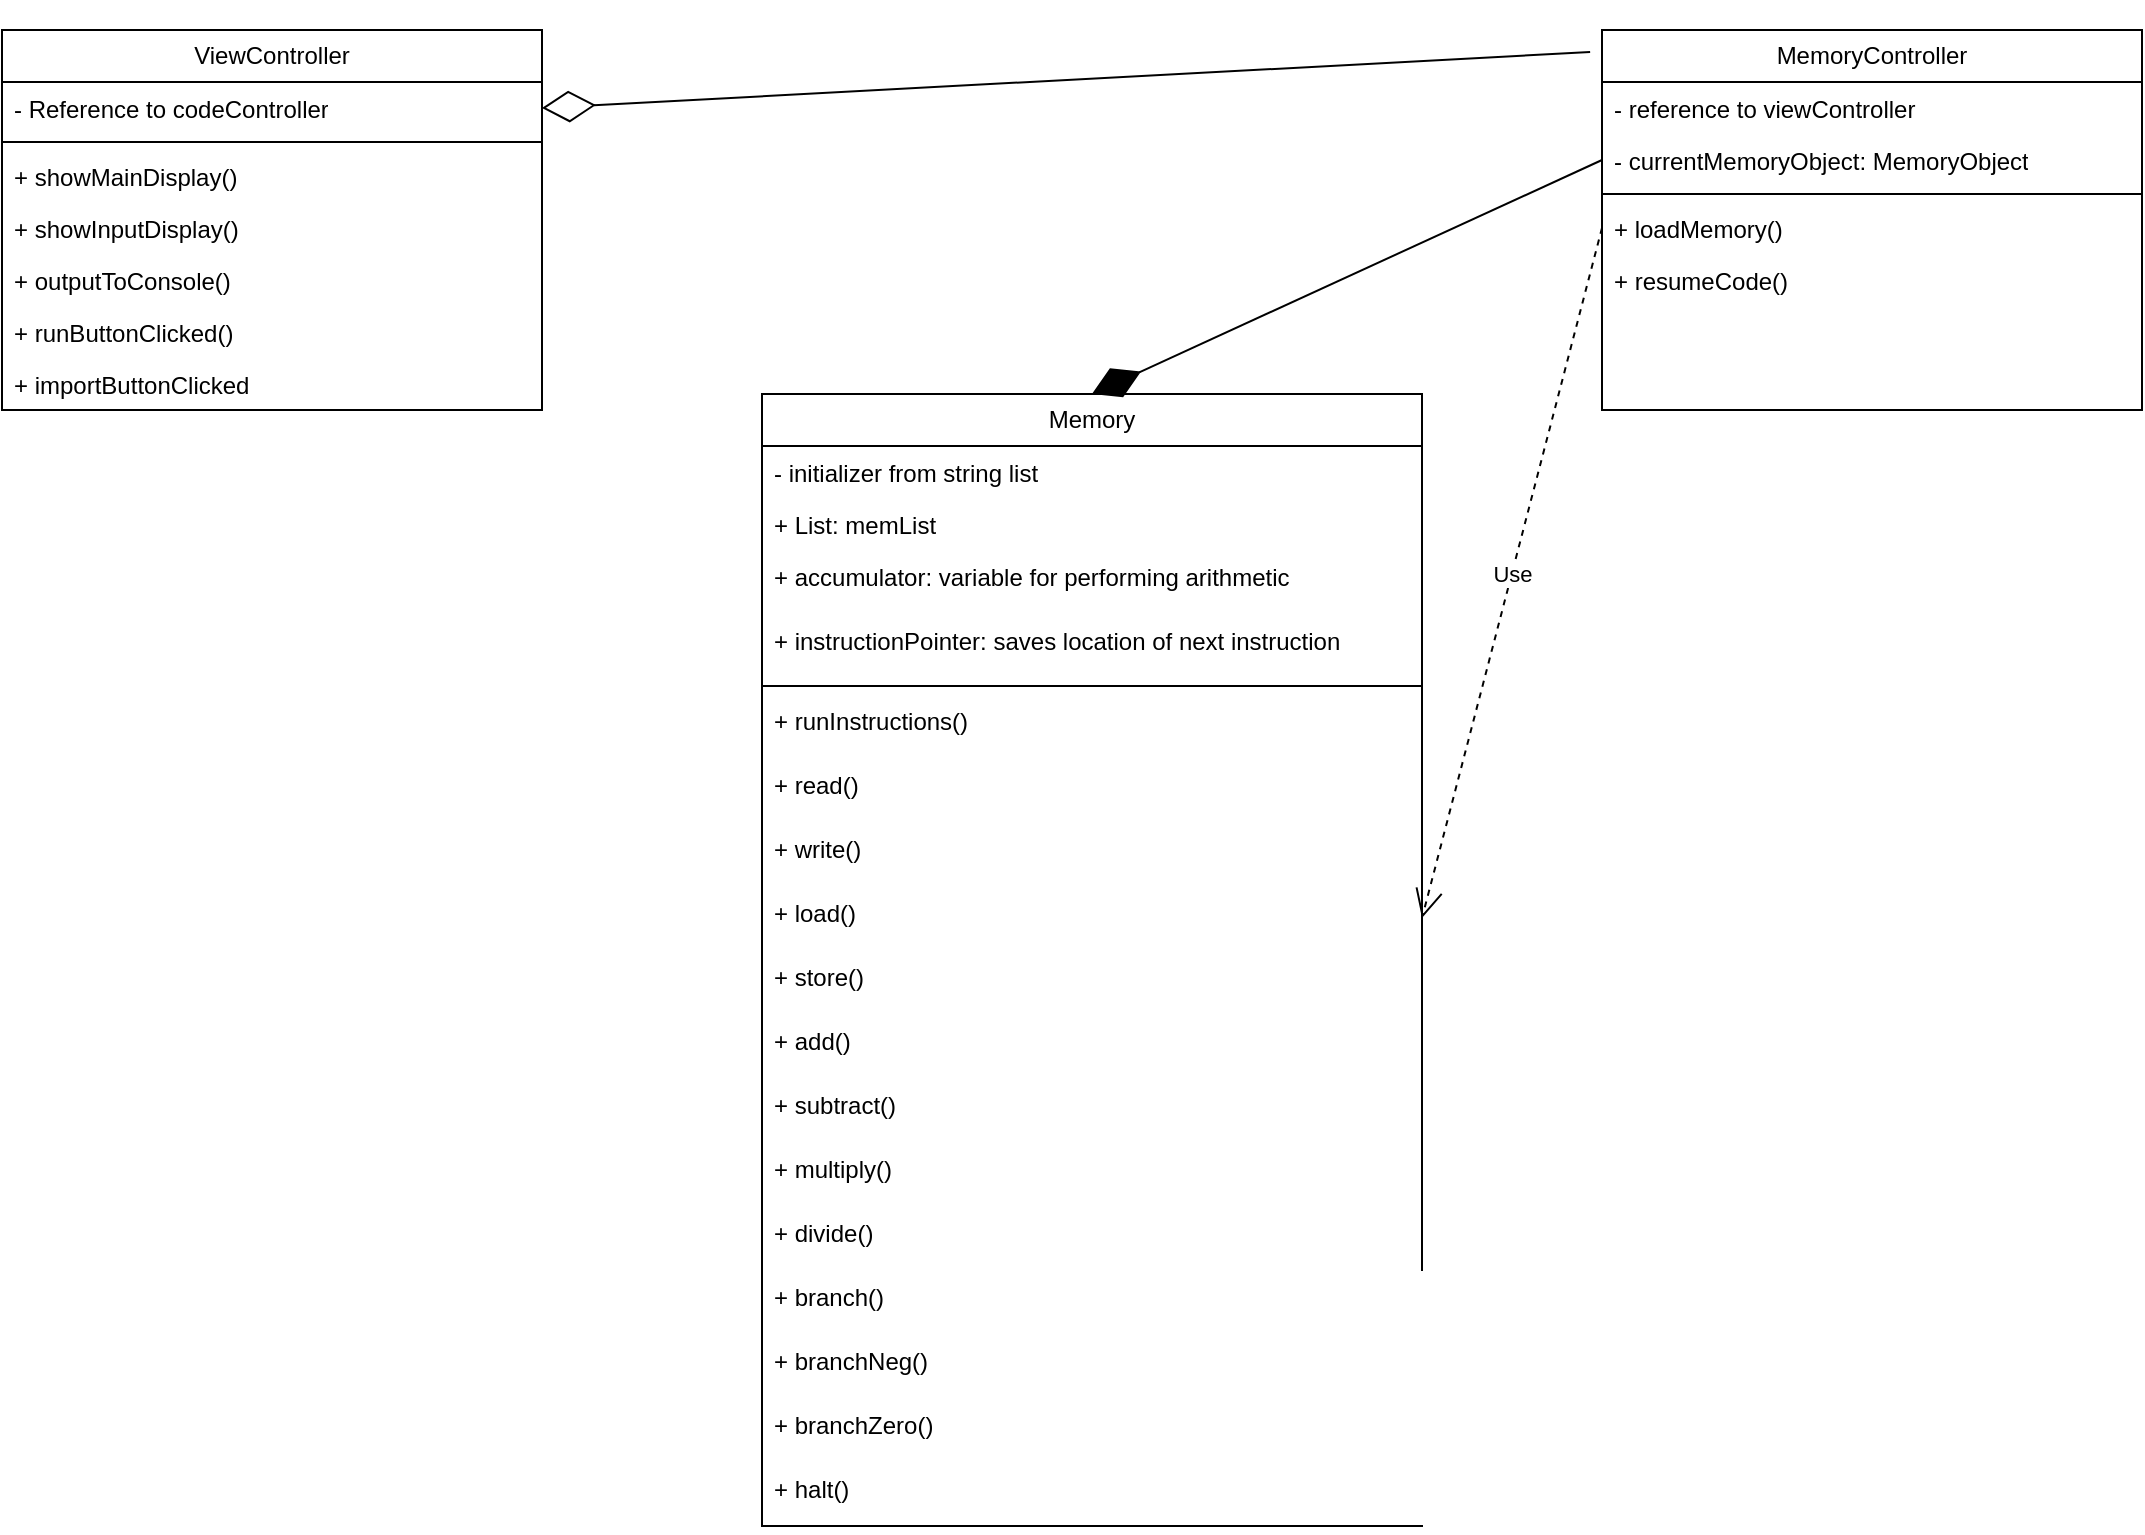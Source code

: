 <mxfile>
    <diagram name="Page-1" id="ZxnXqVYQeplbmKwVg0sh">
        <mxGraphModel dx="716" dy="618" grid="1" gridSize="10" guides="1" tooltips="1" connect="1" arrows="1" fold="1" page="1" pageScale="1" pageWidth="2000" pageHeight="2400" math="0" shadow="0">
            <root>
                <mxCell id="0"/>
                <mxCell id="1" parent="0"/>
                <mxCell id="mTYp2Us-hl-sHEKDFpyy-1" value="Memory" style="swimlane;fontStyle=0;childLayout=stackLayout;horizontal=1;startSize=26;fillColor=none;horizontalStack=0;resizeParent=1;resizeParentMax=0;resizeLast=0;collapsible=1;marginBottom=0;whiteSpace=wrap;html=1;" parent="1" vertex="1">
                    <mxGeometry x="510" y="252" width="330" height="566" as="geometry"/>
                </mxCell>
                <mxCell id="mTYp2Us-hl-sHEKDFpyy-2" value="- initializer from string list" style="text;strokeColor=none;fillColor=none;align=left;verticalAlign=top;spacingLeft=4;spacingRight=4;overflow=hidden;rotatable=0;points=[[0,0.5],[1,0.5]];portConstraint=eastwest;whiteSpace=wrap;html=1;" parent="mTYp2Us-hl-sHEKDFpyy-1" vertex="1">
                    <mxGeometry y="26" width="330" height="26" as="geometry"/>
                </mxCell>
                <mxCell id="mTYp2Us-hl-sHEKDFpyy-3" value="+ List: memList" style="text;strokeColor=none;fillColor=none;align=left;verticalAlign=top;spacingLeft=4;spacingRight=4;overflow=hidden;rotatable=0;points=[[0,0.5],[1,0.5]];portConstraint=eastwest;whiteSpace=wrap;html=1;" parent="mTYp2Us-hl-sHEKDFpyy-1" vertex="1">
                    <mxGeometry y="52" width="330" height="26" as="geometry"/>
                </mxCell>
                <mxCell id="mTYp2Us-hl-sHEKDFpyy-31" value="+ accumulator: variable for performing arithmetic" style="text;strokeColor=none;fillColor=none;align=left;verticalAlign=top;spacingLeft=4;spacingRight=4;overflow=hidden;rotatable=0;points=[[0,0.5],[1,0.5]];portConstraint=eastwest;whiteSpace=wrap;html=1;" parent="mTYp2Us-hl-sHEKDFpyy-1" vertex="1">
                    <mxGeometry y="78" width="330" height="32" as="geometry"/>
                </mxCell>
                <mxCell id="mTYp2Us-hl-sHEKDFpyy-32" value="+ instructionPointer: saves location of next instruction" style="text;strokeColor=none;fillColor=none;align=left;verticalAlign=top;spacingLeft=4;spacingRight=4;overflow=hidden;rotatable=0;points=[[0,0.5],[1,0.5]];portConstraint=eastwest;whiteSpace=wrap;html=1;" parent="mTYp2Us-hl-sHEKDFpyy-1" vertex="1">
                    <mxGeometry y="110" width="330" height="32" as="geometry"/>
                </mxCell>
                <mxCell id="mTYp2Us-hl-sHEKDFpyy-49" value="" style="line;strokeWidth=1;fillColor=none;align=left;verticalAlign=middle;spacingTop=-1;spacingLeft=3;spacingRight=3;rotatable=0;labelPosition=right;points=[];portConstraint=eastwest;strokeColor=inherit;" parent="mTYp2Us-hl-sHEKDFpyy-1" vertex="1">
                    <mxGeometry y="142" width="330" height="8" as="geometry"/>
                </mxCell>
                <mxCell id="mTYp2Us-hl-sHEKDFpyy-33" value="+ runInstructions()" style="text;strokeColor=none;fillColor=none;align=left;verticalAlign=top;spacingLeft=4;spacingRight=4;overflow=hidden;rotatable=0;points=[[0,0.5],[1,0.5]];portConstraint=eastwest;whiteSpace=wrap;html=1;" parent="mTYp2Us-hl-sHEKDFpyy-1" vertex="1">
                    <mxGeometry y="150" width="330" height="32" as="geometry"/>
                </mxCell>
                <mxCell id="mTYp2Us-hl-sHEKDFpyy-34" value="+ read()" style="text;strokeColor=none;fillColor=none;align=left;verticalAlign=top;spacingLeft=4;spacingRight=4;overflow=hidden;rotatable=0;points=[[0,0.5],[1,0.5]];portConstraint=eastwest;whiteSpace=wrap;html=1;" parent="mTYp2Us-hl-sHEKDFpyy-1" vertex="1">
                    <mxGeometry y="182" width="330" height="32" as="geometry"/>
                </mxCell>
                <mxCell id="mTYp2Us-hl-sHEKDFpyy-35" value="+ write()" style="text;strokeColor=none;fillColor=none;align=left;verticalAlign=top;spacingLeft=4;spacingRight=4;overflow=hidden;rotatable=0;points=[[0,0.5],[1,0.5]];portConstraint=eastwest;whiteSpace=wrap;html=1;" parent="mTYp2Us-hl-sHEKDFpyy-1" vertex="1">
                    <mxGeometry y="214" width="330" height="32" as="geometry"/>
                </mxCell>
                <mxCell id="mTYp2Us-hl-sHEKDFpyy-36" value="+ load()" style="text;strokeColor=none;fillColor=none;align=left;verticalAlign=top;spacingLeft=4;spacingRight=4;overflow=hidden;rotatable=0;points=[[0,0.5],[1,0.5]];portConstraint=eastwest;whiteSpace=wrap;html=1;" parent="mTYp2Us-hl-sHEKDFpyy-1" vertex="1">
                    <mxGeometry y="246" width="330" height="32" as="geometry"/>
                </mxCell>
                <mxCell id="mTYp2Us-hl-sHEKDFpyy-4" value="+ store()" style="text;strokeColor=none;fillColor=none;align=left;verticalAlign=top;spacingLeft=4;spacingRight=4;overflow=hidden;rotatable=0;points=[[0,0.5],[1,0.5]];portConstraint=eastwest;whiteSpace=wrap;html=1;" parent="mTYp2Us-hl-sHEKDFpyy-1" vertex="1">
                    <mxGeometry y="278" width="330" height="32" as="geometry"/>
                </mxCell>
                <mxCell id="mTYp2Us-hl-sHEKDFpyy-37" value="+ add()" style="text;strokeColor=none;fillColor=none;align=left;verticalAlign=top;spacingLeft=4;spacingRight=4;overflow=hidden;rotatable=0;points=[[0,0.5],[1,0.5]];portConstraint=eastwest;whiteSpace=wrap;html=1;" parent="mTYp2Us-hl-sHEKDFpyy-1" vertex="1">
                    <mxGeometry y="310" width="330" height="32" as="geometry"/>
                </mxCell>
                <mxCell id="mTYp2Us-hl-sHEKDFpyy-38" value="+ subtract()" style="text;strokeColor=none;fillColor=none;align=left;verticalAlign=top;spacingLeft=4;spacingRight=4;overflow=hidden;rotatable=0;points=[[0,0.5],[1,0.5]];portConstraint=eastwest;whiteSpace=wrap;html=1;" parent="mTYp2Us-hl-sHEKDFpyy-1" vertex="1">
                    <mxGeometry y="342" width="330" height="32" as="geometry"/>
                </mxCell>
                <mxCell id="mTYp2Us-hl-sHEKDFpyy-39" value="+ multiply()" style="text;strokeColor=none;fillColor=none;align=left;verticalAlign=top;spacingLeft=4;spacingRight=4;overflow=hidden;rotatable=0;points=[[0,0.5],[1,0.5]];portConstraint=eastwest;whiteSpace=wrap;html=1;" parent="mTYp2Us-hl-sHEKDFpyy-1" vertex="1">
                    <mxGeometry y="374" width="330" height="32" as="geometry"/>
                </mxCell>
                <mxCell id="mTYp2Us-hl-sHEKDFpyy-40" value="+ divide()" style="text;strokeColor=none;fillColor=none;align=left;verticalAlign=top;spacingLeft=4;spacingRight=4;overflow=hidden;rotatable=0;points=[[0,0.5],[1,0.5]];portConstraint=eastwest;whiteSpace=wrap;html=1;" parent="mTYp2Us-hl-sHEKDFpyy-1" vertex="1">
                    <mxGeometry y="406" width="330" height="32" as="geometry"/>
                </mxCell>
                <mxCell id="mTYp2Us-hl-sHEKDFpyy-41" value="+ branch()" style="text;strokeColor=none;fillColor=none;align=left;verticalAlign=top;spacingLeft=4;spacingRight=4;overflow=hidden;rotatable=0;points=[[0,0.5],[1,0.5]];portConstraint=eastwest;whiteSpace=wrap;html=1;" parent="mTYp2Us-hl-sHEKDFpyy-1" vertex="1">
                    <mxGeometry y="438" width="330" height="32" as="geometry"/>
                </mxCell>
                <mxCell id="mTYp2Us-hl-sHEKDFpyy-42" value="+ branchNeg()" style="text;strokeColor=none;fillColor=none;align=left;verticalAlign=top;spacingLeft=4;spacingRight=4;overflow=hidden;rotatable=0;points=[[0,0.5],[1,0.5]];portConstraint=eastwest;whiteSpace=wrap;html=1;" parent="mTYp2Us-hl-sHEKDFpyy-1" vertex="1">
                    <mxGeometry y="470" width="330" height="32" as="geometry"/>
                </mxCell>
                <mxCell id="mTYp2Us-hl-sHEKDFpyy-43" value="+ branchZero()" style="text;strokeColor=none;fillColor=none;align=left;verticalAlign=top;spacingLeft=4;spacingRight=4;overflow=hidden;rotatable=0;points=[[0,0.5],[1,0.5]];portConstraint=eastwest;whiteSpace=wrap;html=1;" parent="mTYp2Us-hl-sHEKDFpyy-1" vertex="1">
                    <mxGeometry y="502" width="330" height="32" as="geometry"/>
                </mxCell>
                <mxCell id="mTYp2Us-hl-sHEKDFpyy-44" value="+ halt()" style="text;strokeColor=none;fillColor=none;align=left;verticalAlign=top;spacingLeft=4;spacingRight=4;overflow=hidden;rotatable=0;points=[[0,0.5],[1,0.5]];portConstraint=eastwest;whiteSpace=wrap;html=1;" parent="mTYp2Us-hl-sHEKDFpyy-1" vertex="1">
                    <mxGeometry y="534" width="330" height="32" as="geometry"/>
                </mxCell>
                <mxCell id="mTYp2Us-hl-sHEKDFpyy-19" value="ViewController" style="swimlane;fontStyle=0;childLayout=stackLayout;horizontal=1;startSize=26;fillColor=none;horizontalStack=0;resizeParent=1;resizeParentMax=0;resizeLast=0;collapsible=1;marginBottom=0;whiteSpace=wrap;html=1;" parent="1" vertex="1">
                    <mxGeometry x="130" y="70" width="270" height="190" as="geometry"/>
                </mxCell>
                <mxCell id="mTYp2Us-hl-sHEKDFpyy-20" value="- Reference to codeController" style="text;strokeColor=none;fillColor=none;align=left;verticalAlign=top;spacingLeft=4;spacingRight=4;overflow=hidden;rotatable=0;points=[[0,0.5],[1,0.5]];portConstraint=eastwest;whiteSpace=wrap;html=1;" parent="mTYp2Us-hl-sHEKDFpyy-19" vertex="1">
                    <mxGeometry y="26" width="270" height="26" as="geometry"/>
                </mxCell>
                <mxCell id="mTYp2Us-hl-sHEKDFpyy-48" value="" style="line;strokeWidth=1;fillColor=none;align=left;verticalAlign=middle;spacingTop=-1;spacingLeft=3;spacingRight=3;rotatable=0;labelPosition=right;points=[];portConstraint=eastwest;strokeColor=inherit;" parent="mTYp2Us-hl-sHEKDFpyy-19" vertex="1">
                    <mxGeometry y="52" width="270" height="8" as="geometry"/>
                </mxCell>
                <mxCell id="mTYp2Us-hl-sHEKDFpyy-21" value="+ showMainDisplay()" style="text;strokeColor=none;fillColor=none;align=left;verticalAlign=top;spacingLeft=4;spacingRight=4;overflow=hidden;rotatable=0;points=[[0,0.5],[1,0.5]];portConstraint=eastwest;whiteSpace=wrap;html=1;" parent="mTYp2Us-hl-sHEKDFpyy-19" vertex="1">
                    <mxGeometry y="60" width="270" height="26" as="geometry"/>
                </mxCell>
                <mxCell id="mTYp2Us-hl-sHEKDFpyy-22" value="+ showInputDisplay()" style="text;strokeColor=none;fillColor=none;align=left;verticalAlign=top;spacingLeft=4;spacingRight=4;overflow=hidden;rotatable=0;points=[[0,0.5],[1,0.5]];portConstraint=eastwest;whiteSpace=wrap;html=1;" parent="mTYp2Us-hl-sHEKDFpyy-19" vertex="1">
                    <mxGeometry y="86" width="270" height="26" as="geometry"/>
                </mxCell>
                <mxCell id="mTYp2Us-hl-sHEKDFpyy-27" value="+ outputToConsole()" style="text;strokeColor=none;fillColor=none;align=left;verticalAlign=top;spacingLeft=4;spacingRight=4;overflow=hidden;rotatable=0;points=[[0,0.5],[1,0.5]];portConstraint=eastwest;whiteSpace=wrap;html=1;" parent="mTYp2Us-hl-sHEKDFpyy-19" vertex="1">
                    <mxGeometry y="112" width="270" height="26" as="geometry"/>
                </mxCell>
                <mxCell id="mTYp2Us-hl-sHEKDFpyy-28" value="+ runButtonClicked()" style="text;strokeColor=none;fillColor=none;align=left;verticalAlign=top;spacingLeft=4;spacingRight=4;overflow=hidden;rotatable=0;points=[[0,0.5],[1,0.5]];portConstraint=eastwest;whiteSpace=wrap;html=1;" parent="mTYp2Us-hl-sHEKDFpyy-19" vertex="1">
                    <mxGeometry y="138" width="270" height="26" as="geometry"/>
                </mxCell>
                <mxCell id="mTYp2Us-hl-sHEKDFpyy-29" value="+ importButtonClicked" style="text;strokeColor=none;fillColor=none;align=left;verticalAlign=top;spacingLeft=4;spacingRight=4;overflow=hidden;rotatable=0;points=[[0,0.5],[1,0.5]];portConstraint=eastwest;whiteSpace=wrap;html=1;" parent="mTYp2Us-hl-sHEKDFpyy-19" vertex="1">
                    <mxGeometry y="164" width="270" height="26" as="geometry"/>
                </mxCell>
                <mxCell id="mTYp2Us-hl-sHEKDFpyy-23" value="MemoryController" style="swimlane;fontStyle=0;childLayout=stackLayout;horizontal=1;startSize=26;fillColor=none;horizontalStack=0;resizeParent=1;resizeParentMax=0;resizeLast=0;collapsible=1;marginBottom=0;whiteSpace=wrap;html=1;" parent="1" vertex="1">
                    <mxGeometry x="930" y="70" width="270" height="190" as="geometry"/>
                </mxCell>
                <mxCell id="mTYp2Us-hl-sHEKDFpyy-24" value="- reference to viewController" style="text;strokeColor=none;fillColor=none;align=left;verticalAlign=top;spacingLeft=4;spacingRight=4;overflow=hidden;rotatable=0;points=[[0,0.5],[1,0.5]];portConstraint=eastwest;whiteSpace=wrap;html=1;" parent="mTYp2Us-hl-sHEKDFpyy-23" vertex="1">
                    <mxGeometry y="26" width="270" height="26" as="geometry"/>
                </mxCell>
                <mxCell id="mTYp2Us-hl-sHEKDFpyy-25" value="- currentMemoryObject: MemoryObject" style="text;strokeColor=none;fillColor=none;align=left;verticalAlign=top;spacingLeft=4;spacingRight=4;overflow=hidden;rotatable=0;points=[[0,0.5],[1,0.5]];portConstraint=eastwest;whiteSpace=wrap;html=1;" parent="mTYp2Us-hl-sHEKDFpyy-23" vertex="1">
                    <mxGeometry y="52" width="270" height="26" as="geometry"/>
                </mxCell>
                <mxCell id="mTYp2Us-hl-sHEKDFpyy-50" value="" style="line;strokeWidth=1;fillColor=none;align=left;verticalAlign=middle;spacingTop=-1;spacingLeft=3;spacingRight=3;rotatable=0;labelPosition=right;points=[];portConstraint=eastwest;strokeColor=inherit;" parent="mTYp2Us-hl-sHEKDFpyy-23" vertex="1">
                    <mxGeometry y="78" width="270" height="8" as="geometry"/>
                </mxCell>
                <mxCell id="mTYp2Us-hl-sHEKDFpyy-26" value="+ loadMemory()" style="text;strokeColor=none;fillColor=none;align=left;verticalAlign=top;spacingLeft=4;spacingRight=4;overflow=hidden;rotatable=0;points=[[0,0.5],[1,0.5]];portConstraint=eastwest;whiteSpace=wrap;html=1;" parent="mTYp2Us-hl-sHEKDFpyy-23" vertex="1">
                    <mxGeometry y="86" width="270" height="26" as="geometry"/>
                </mxCell>
                <mxCell id="mTYp2Us-hl-sHEKDFpyy-30" value="+ resumeCode()" style="text;strokeColor=none;fillColor=none;align=left;verticalAlign=top;spacingLeft=4;spacingRight=4;overflow=hidden;rotatable=0;points=[[0,0.5],[1,0.5]];portConstraint=eastwest;whiteSpace=wrap;html=1;" parent="mTYp2Us-hl-sHEKDFpyy-23" vertex="1">
                    <mxGeometry y="112" width="270" height="26" as="geometry"/>
                </mxCell>
                <mxCell id="mTYp2Us-hl-sHEKDFpyy-45" value="&lt;br&gt;&lt;div&gt;&lt;br/&gt;&lt;/div&gt;" style="text;strokeColor=none;fillColor=none;align=left;verticalAlign=top;spacingLeft=4;spacingRight=4;overflow=hidden;rotatable=0;points=[[0,0.5],[1,0.5]];portConstraint=eastwest;whiteSpace=wrap;html=1;" parent="mTYp2Us-hl-sHEKDFpyy-23" vertex="1">
                    <mxGeometry y="138" width="270" height="26" as="geometry"/>
                </mxCell>
                <mxCell id="mTYp2Us-hl-sHEKDFpyy-47" value="&lt;br&gt;&lt;div&gt;&lt;br/&gt;&lt;/div&gt;" style="text;strokeColor=none;fillColor=none;align=left;verticalAlign=top;spacingLeft=4;spacingRight=4;overflow=hidden;rotatable=0;points=[[0,0.5],[1,0.5]];portConstraint=eastwest;whiteSpace=wrap;html=1;" parent="mTYp2Us-hl-sHEKDFpyy-23" vertex="1">
                    <mxGeometry y="164" width="270" height="26" as="geometry"/>
                </mxCell>
                <mxCell id="mTYp2Us-hl-sHEKDFpyy-53" value="" style="endArrow=diamondThin;endFill=0;endSize=24;html=1;rounded=0;entryX=1;entryY=0.5;entryDx=0;entryDy=0;exitX=-0.022;exitY=0.058;exitDx=0;exitDy=0;exitPerimeter=0;" parent="1" source="mTYp2Us-hl-sHEKDFpyy-23" target="mTYp2Us-hl-sHEKDFpyy-20" edge="1">
                    <mxGeometry width="160" relative="1" as="geometry">
                        <mxPoint x="600" y="410" as="sourcePoint"/>
                        <mxPoint x="760" y="410" as="targetPoint"/>
                        <Array as="points"/>
                    </mxGeometry>
                </mxCell>
                <mxCell id="mTYp2Us-hl-sHEKDFpyy-54" value="" style="endArrow=diamondThin;endFill=1;endSize=24;html=1;rounded=0;exitX=0;exitY=0.5;exitDx=0;exitDy=0;entryX=0.5;entryY=0;entryDx=0;entryDy=0;" parent="1" source="mTYp2Us-hl-sHEKDFpyy-25" target="mTYp2Us-hl-sHEKDFpyy-1" edge="1">
                    <mxGeometry width="160" relative="1" as="geometry">
                        <mxPoint x="600" y="410" as="sourcePoint"/>
                        <mxPoint x="760" y="410" as="targetPoint"/>
                    </mxGeometry>
                </mxCell>
                <mxCell id="mTYp2Us-hl-sHEKDFpyy-55" value="Use" style="endArrow=open;endSize=12;dashed=1;html=1;rounded=0;exitX=0;exitY=0.5;exitDx=0;exitDy=0;entryX=1;entryY=0.5;entryDx=0;entryDy=0;" parent="1" source="mTYp2Us-hl-sHEKDFpyy-26" target="mTYp2Us-hl-sHEKDFpyy-36" edge="1">
                    <mxGeometry width="160" relative="1" as="geometry">
                        <mxPoint x="600" y="410" as="sourcePoint"/>
                        <mxPoint x="760" y="410" as="targetPoint"/>
                    </mxGeometry>
                </mxCell>
            </root>
        </mxGraphModel>
    </diagram>
</mxfile>